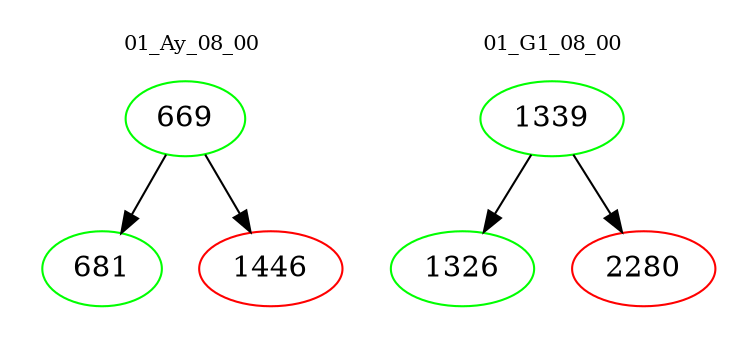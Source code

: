 digraph{
subgraph cluster_0 {
color = white
label = "01_Ay_08_00";
fontsize=10;
T0_669 [label="669", color="green"]
T0_669 -> T0_681 [color="black"]
T0_681 [label="681", color="green"]
T0_669 -> T0_1446 [color="black"]
T0_1446 [label="1446", color="red"]
}
subgraph cluster_1 {
color = white
label = "01_G1_08_00";
fontsize=10;
T1_1339 [label="1339", color="green"]
T1_1339 -> T1_1326 [color="black"]
T1_1326 [label="1326", color="green"]
T1_1339 -> T1_2280 [color="black"]
T1_2280 [label="2280", color="red"]
}
}
